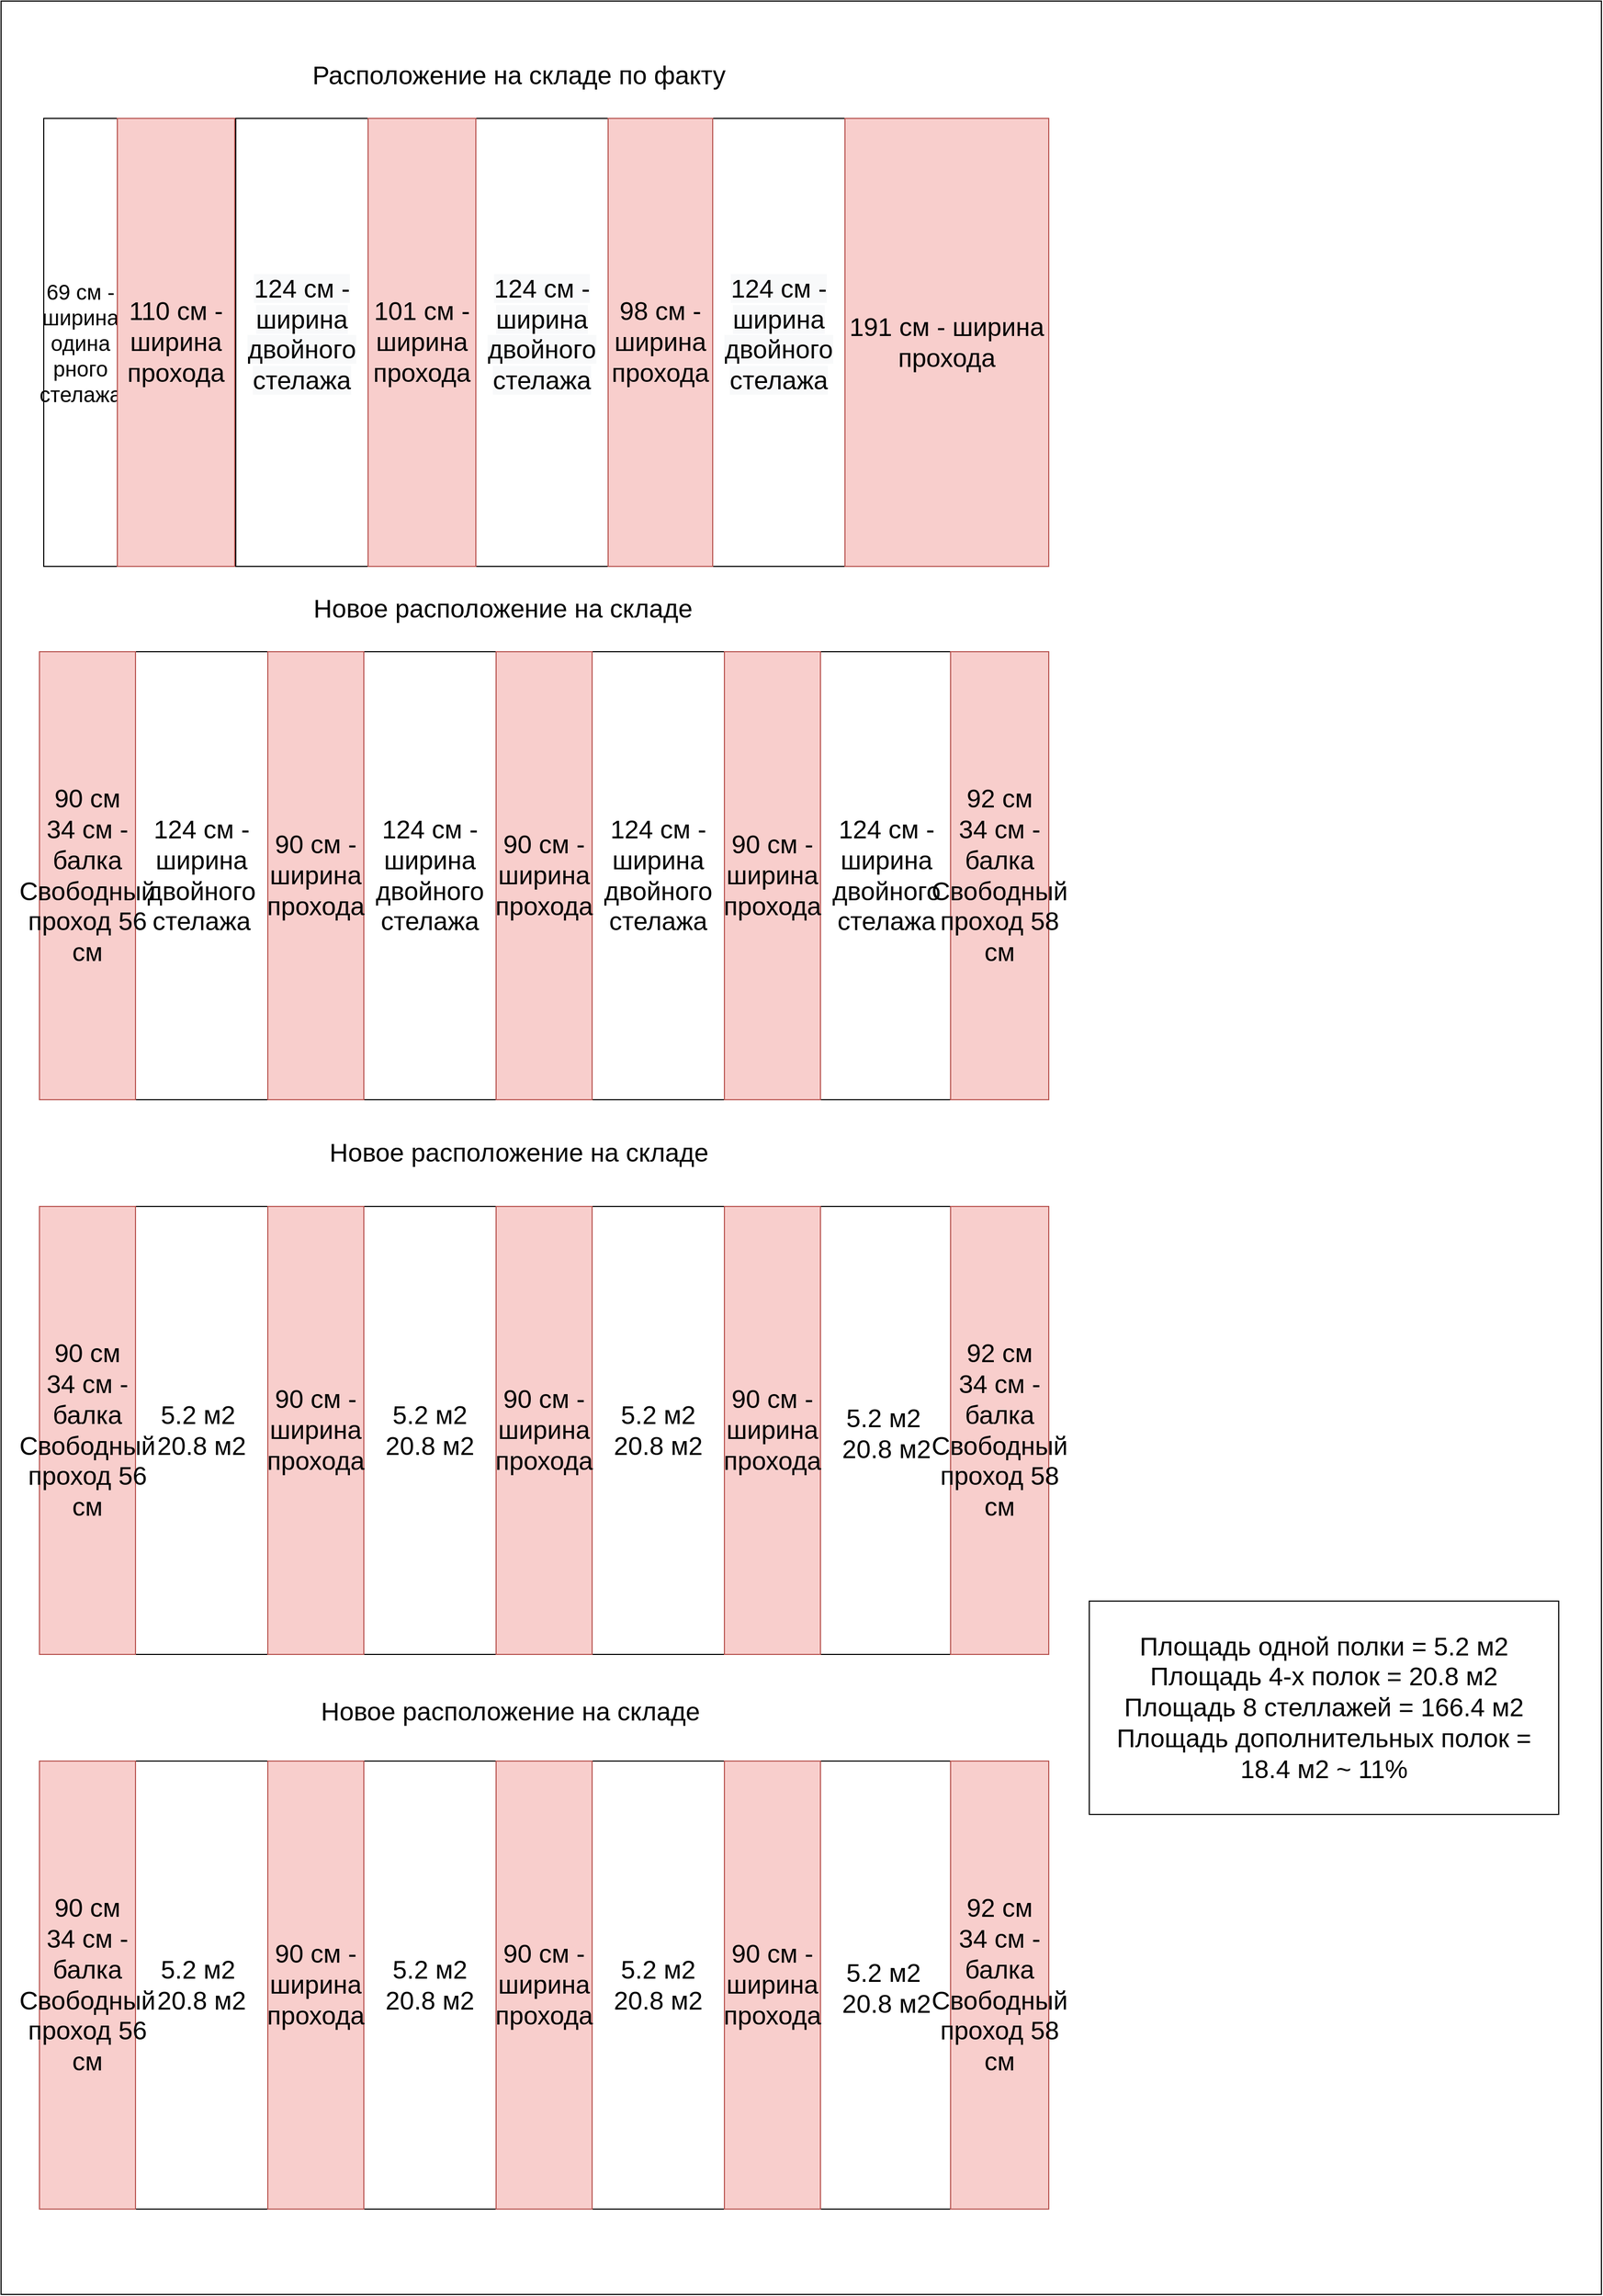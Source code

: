 <mxfile version="20.5.3" type="github"><diagram id="oj17Zb3cBKHnGsPfzYvH" name="Страница 1"><mxGraphModel dx="1730" dy="1112" grid="1" gridSize="10" guides="1" tooltips="1" connect="1" arrows="1" fold="1" page="1" pageScale="1" pageWidth="827" pageHeight="1169" math="0" shadow="0"><root><mxCell id="0"/><mxCell id="1" parent="0"/><mxCell id="hhnERBFyhIffWi50X_H1-59" value="" style="rounded=0;whiteSpace=wrap;html=1;fontSize=24;" vertex="1" parent="1"><mxGeometry x="180" y="170" width="1500" height="2150" as="geometry"/></mxCell><mxCell id="hhnERBFyhIffWi50X_H1-1" value="&lt;font style=&quot;font-size: 20px;&quot;&gt;69 см - ширина одина рного стелажа&lt;/font&gt;" style="rounded=0;whiteSpace=wrap;html=1;align=center;" vertex="1" parent="1"><mxGeometry x="220" y="280" width="69" height="420" as="geometry"/></mxCell><mxCell id="hhnERBFyhIffWi50X_H1-3" value="&#10;&lt;span style=&quot;color: rgb(0, 0, 0); font-family: Helvetica; font-size: 24px; font-style: normal; font-variant-ligatures: normal; font-variant-caps: normal; font-weight: 400; letter-spacing: normal; orphans: 2; text-align: center; text-indent: 0px; text-transform: none; widows: 2; word-spacing: 0px; -webkit-text-stroke-width: 0px; background-color: rgb(248, 249, 250); text-decoration-thickness: initial; text-decoration-style: initial; text-decoration-color: initial; float: none; display: inline !important;&quot;&gt;124 см - ширина двойного стелажа&lt;/span&gt;&#10;&#10;" style="rounded=0;whiteSpace=wrap;html=1;" vertex="1" parent="1"><mxGeometry x="400" y="280" width="124" height="420" as="geometry"/></mxCell><mxCell id="hhnERBFyhIffWi50X_H1-4" value="&#10;&lt;span style=&quot;color: rgb(0, 0, 0); font-family: Helvetica; font-size: 24px; font-style: normal; font-variant-ligatures: normal; font-variant-caps: normal; font-weight: 400; letter-spacing: normal; orphans: 2; text-align: center; text-indent: 0px; text-transform: none; widows: 2; word-spacing: 0px; -webkit-text-stroke-width: 0px; background-color: rgb(248, 249, 250); text-decoration-thickness: initial; text-decoration-style: initial; text-decoration-color: initial; float: none; display: inline !important;&quot;&gt;124 см - ширина двойного стелажа&lt;/span&gt;&#10;&#10;" style="rounded=0;whiteSpace=wrap;html=1;" vertex="1" parent="1"><mxGeometry x="625" y="280" width="124" height="420" as="geometry"/></mxCell><mxCell id="hhnERBFyhIffWi50X_H1-5" value="&#10;&lt;span style=&quot;color: rgb(0, 0, 0); font-family: Helvetica; font-size: 24px; font-style: normal; font-variant-ligatures: normal; font-variant-caps: normal; font-weight: 400; letter-spacing: normal; orphans: 2; text-align: center; text-indent: 0px; text-transform: none; widows: 2; word-spacing: 0px; -webkit-text-stroke-width: 0px; background-color: rgb(248, 249, 250); text-decoration-thickness: initial; text-decoration-style: initial; text-decoration-color: initial; float: none; display: inline !important;&quot;&gt;124 см - ширина двойного стелажа&lt;/span&gt;&#10;&#10;" style="rounded=0;whiteSpace=wrap;html=1;" vertex="1" parent="1"><mxGeometry x="847" y="280" width="124" height="420" as="geometry"/></mxCell><mxCell id="hhnERBFyhIffWi50X_H1-11" value="&lt;font style=&quot;font-size: 24px;&quot;&gt;110 см - ширина прохода&lt;/font&gt;" style="rounded=0;whiteSpace=wrap;html=1;fillColor=#f8cecc;strokeColor=#b85450;" vertex="1" parent="1"><mxGeometry x="289" y="280" width="110" height="420" as="geometry"/></mxCell><mxCell id="hhnERBFyhIffWi50X_H1-12" value="&lt;font style=&quot;font-size: 24px;&quot;&gt;101 см - ширина прохода&lt;/font&gt;" style="rounded=0;whiteSpace=wrap;html=1;fillColor=#f8cecc;strokeColor=#b85450;" vertex="1" parent="1"><mxGeometry x="524" y="280" width="101" height="420" as="geometry"/></mxCell><mxCell id="hhnERBFyhIffWi50X_H1-13" value="&lt;font style=&quot;font-size: 24px;&quot;&gt;98 см - ширина прохода&lt;/font&gt;" style="rounded=0;whiteSpace=wrap;html=1;fillColor=#f8cecc;strokeColor=#b85450;" vertex="1" parent="1"><mxGeometry x="749" y="280" width="98" height="420" as="geometry"/></mxCell><mxCell id="hhnERBFyhIffWi50X_H1-14" value="&lt;font style=&quot;font-size: 24px;&quot;&gt;191 см - ширина прохода&lt;/font&gt;" style="rounded=0;whiteSpace=wrap;html=1;fillColor=#f8cecc;strokeColor=#b85450;" vertex="1" parent="1"><mxGeometry x="971" y="280" width="191" height="420" as="geometry"/></mxCell><mxCell id="hhnERBFyhIffWi50X_H1-15" value="&lt;span style=&quot;font-size: 24px;&quot;&gt;124 см - ширина двойного стелажа&lt;/span&gt;" style="rounded=0;whiteSpace=wrap;html=1;" vertex="1" parent="1"><mxGeometry x="948" y="780" width="124" height="420" as="geometry"/></mxCell><mxCell id="hhnERBFyhIffWi50X_H1-16" value="&lt;font style=&quot;font-size: 24px;&quot;&gt;124 см - ширина двойного стелажа&lt;/font&gt;" style="rounded=0;whiteSpace=wrap;html=1;" vertex="1" parent="1"><mxGeometry x="306" y="780" width="124" height="420" as="geometry"/></mxCell><mxCell id="hhnERBFyhIffWi50X_H1-17" value="&lt;span style=&quot;font-size: 24px;&quot;&gt;124 см - ширина двойного стелажа&lt;/span&gt;" style="rounded=0;whiteSpace=wrap;html=1;" vertex="1" parent="1"><mxGeometry x="520" y="780" width="124" height="420" as="geometry"/></mxCell><mxCell id="hhnERBFyhIffWi50X_H1-18" value="&lt;span style=&quot;font-size: 24px;&quot;&gt;124 см - ширина двойного стелажа&lt;/span&gt;" style="rounded=0;whiteSpace=wrap;html=1;" vertex="1" parent="1"><mxGeometry x="734" y="780" width="124" height="420" as="geometry"/></mxCell><mxCell id="hhnERBFyhIffWi50X_H1-19" value="&lt;font style=&quot;font-size: 24px;&quot;&gt;90 см&lt;br&gt;34 см - балка&lt;br&gt;Свободный проход 56 см&lt;br&gt;&lt;/font&gt;" style="rounded=0;whiteSpace=wrap;html=1;fillColor=#f8cecc;strokeColor=#b85450;" vertex="1" parent="1"><mxGeometry x="216" y="780" width="90" height="420" as="geometry"/></mxCell><mxCell id="hhnERBFyhIffWi50X_H1-20" value="&lt;font style=&quot;font-size: 24px;&quot;&gt;90 см - ширина прохода&lt;/font&gt;" style="rounded=0;whiteSpace=wrap;html=1;fillColor=#f8cecc;strokeColor=#b85450;" vertex="1" parent="1"><mxGeometry x="430" y="780" width="90" height="420" as="geometry"/></mxCell><mxCell id="hhnERBFyhIffWi50X_H1-21" value="&lt;span style=&quot;font-size: 24px;&quot;&gt;90 см - ширина прохода&lt;/span&gt;" style="rounded=0;whiteSpace=wrap;html=1;fillColor=#f8cecc;strokeColor=#b85450;" vertex="1" parent="1"><mxGeometry x="644" y="780" width="90" height="420" as="geometry"/></mxCell><mxCell id="hhnERBFyhIffWi50X_H1-22" value="&lt;span style=&quot;font-size: 24px;&quot;&gt;90 см - ширина прохода&lt;/span&gt;" style="rounded=0;whiteSpace=wrap;html=1;fillColor=#f8cecc;strokeColor=#b85450;" vertex="1" parent="1"><mxGeometry x="858" y="780" width="90" height="420" as="geometry"/></mxCell><mxCell id="hhnERBFyhIffWi50X_H1-25" value="&lt;span style=&quot;font-size: 24px;&quot;&gt;92 см&lt;/span&gt;&lt;br style=&quot;font-size: 24px;&quot;&gt;&lt;span style=&quot;font-size: 24px;&quot;&gt;34 см - балка&lt;/span&gt;&lt;br style=&quot;font-size: 24px;&quot;&gt;&lt;span style=&quot;font-size: 24px;&quot;&gt;Свободный проход 58 см&lt;/span&gt;" style="rounded=0;whiteSpace=wrap;html=1;fillColor=#f8cecc;strokeColor=#b85450;" vertex="1" parent="1"><mxGeometry x="1070" y="780" width="92" height="420" as="geometry"/></mxCell><mxCell id="hhnERBFyhIffWi50X_H1-35" value="&lt;span style=&quot;font-size: 24px;&quot;&gt;5.2 м2&lt;sup&gt;&amp;nbsp;&lt;br&gt;&lt;/sup&gt;20.8 м2&lt;br&gt;&lt;/span&gt;" style="rounded=0;whiteSpace=wrap;html=1;" vertex="1" parent="1"><mxGeometry x="948" y="1820" width="124" height="420" as="geometry"/></mxCell><mxCell id="hhnERBFyhIffWi50X_H1-36" value="&lt;span style=&quot;font-size: 24px;&quot;&gt;5.2 м2&lt;/span&gt;&lt;span style=&quot;font-size: 24px;&quot;&gt;&amp;nbsp;&lt;/span&gt;&lt;br style=&quot;font-size: 24px;&quot;&gt;&lt;span style=&quot;font-size: 24px;&quot;&gt;20.8 м2&lt;/span&gt;" style="rounded=0;whiteSpace=wrap;html=1;" vertex="1" parent="1"><mxGeometry x="306" y="1820" width="124" height="420" as="geometry"/></mxCell><mxCell id="hhnERBFyhIffWi50X_H1-37" value="&lt;span style=&quot;font-size: 24px;&quot;&gt;5.2 м2&lt;/span&gt;&lt;br style=&quot;font-size: 24px;&quot;&gt;&lt;span style=&quot;font-size: 24px;&quot;&gt;20.8 м2&lt;/span&gt;" style="rounded=0;whiteSpace=wrap;html=1;" vertex="1" parent="1"><mxGeometry x="520" y="1820" width="124" height="420" as="geometry"/></mxCell><mxCell id="hhnERBFyhIffWi50X_H1-38" value="&lt;span style=&quot;font-size: 24px;&quot;&gt;5.2 м2&lt;br&gt;20.8 м2&lt;br&gt;&lt;/span&gt;" style="rounded=0;whiteSpace=wrap;html=1;" vertex="1" parent="1"><mxGeometry x="734" y="1820" width="124" height="420" as="geometry"/></mxCell><mxCell id="hhnERBFyhIffWi50X_H1-39" value="&lt;font style=&quot;font-size: 24px;&quot;&gt;90 см&lt;br&gt;34 см - балка&lt;br&gt;Свободный проход 56 см&lt;br&gt;&lt;/font&gt;" style="rounded=0;whiteSpace=wrap;html=1;fillColor=#f8cecc;strokeColor=#b85450;" vertex="1" parent="1"><mxGeometry x="216" y="1820" width="90" height="420" as="geometry"/></mxCell><mxCell id="hhnERBFyhIffWi50X_H1-40" value="&lt;font style=&quot;font-size: 24px;&quot;&gt;90 см - ширина прохода&lt;/font&gt;" style="rounded=0;whiteSpace=wrap;html=1;fillColor=#f8cecc;strokeColor=#b85450;" vertex="1" parent="1"><mxGeometry x="430" y="1820" width="90" height="420" as="geometry"/></mxCell><mxCell id="hhnERBFyhIffWi50X_H1-41" value="&lt;span style=&quot;font-size: 24px;&quot;&gt;90 см - ширина прохода&lt;/span&gt;" style="rounded=0;whiteSpace=wrap;html=1;fillColor=#f8cecc;strokeColor=#b85450;" vertex="1" parent="1"><mxGeometry x="644" y="1820" width="90" height="420" as="geometry"/></mxCell><mxCell id="hhnERBFyhIffWi50X_H1-42" value="&lt;span style=&quot;font-size: 24px;&quot;&gt;90 см - ширина прохода&lt;/span&gt;" style="rounded=0;whiteSpace=wrap;html=1;fillColor=#f8cecc;strokeColor=#b85450;" vertex="1" parent="1"><mxGeometry x="858" y="1820" width="90" height="420" as="geometry"/></mxCell><mxCell id="hhnERBFyhIffWi50X_H1-43" value="&lt;span style=&quot;font-size: 24px;&quot;&gt;92 см&lt;/span&gt;&lt;br style=&quot;font-size: 24px;&quot;&gt;&lt;span style=&quot;font-size: 24px;&quot;&gt;34 см - балка&lt;/span&gt;&lt;br style=&quot;font-size: 24px;&quot;&gt;&lt;span style=&quot;font-size: 24px;&quot;&gt;Свободный проход 58 см&lt;/span&gt;" style="rounded=0;whiteSpace=wrap;html=1;fillColor=#f8cecc;strokeColor=#b85450;" vertex="1" parent="1"><mxGeometry x="1070" y="1820" width="92" height="420" as="geometry"/></mxCell><mxCell id="hhnERBFyhIffWi50X_H1-44" value="&lt;span style=&quot;font-size: 24px;&quot;&gt;5.2 м2&lt;sup&gt;&amp;nbsp;&lt;br&gt;&lt;/sup&gt;20.8 м2&lt;br&gt;&lt;/span&gt;" style="rounded=0;whiteSpace=wrap;html=1;" vertex="1" parent="1"><mxGeometry x="948" y="1300" width="124" height="420" as="geometry"/></mxCell><mxCell id="hhnERBFyhIffWi50X_H1-45" value="&lt;span style=&quot;font-size: 24px;&quot;&gt;5.2 м2&lt;/span&gt;&lt;span style=&quot;font-size: 24px;&quot;&gt;&amp;nbsp;&lt;/span&gt;&lt;br style=&quot;font-size: 24px;&quot;&gt;&lt;span style=&quot;font-size: 24px;&quot;&gt;20.8 м2&lt;/span&gt;" style="rounded=0;whiteSpace=wrap;html=1;" vertex="1" parent="1"><mxGeometry x="306" y="1300" width="124" height="420" as="geometry"/></mxCell><mxCell id="hhnERBFyhIffWi50X_H1-46" value="&lt;span style=&quot;font-size: 24px;&quot;&gt;5.2 м2&lt;/span&gt;&lt;br style=&quot;font-size: 24px;&quot;&gt;&lt;span style=&quot;font-size: 24px;&quot;&gt;20.8 м2&lt;/span&gt;" style="rounded=0;whiteSpace=wrap;html=1;" vertex="1" parent="1"><mxGeometry x="520" y="1300" width="124" height="420" as="geometry"/></mxCell><mxCell id="hhnERBFyhIffWi50X_H1-47" value="&lt;span style=&quot;font-size: 24px;&quot;&gt;5.2 м2&lt;br&gt;20.8 м2&lt;br&gt;&lt;/span&gt;" style="rounded=0;whiteSpace=wrap;html=1;" vertex="1" parent="1"><mxGeometry x="734" y="1300" width="124" height="420" as="geometry"/></mxCell><mxCell id="hhnERBFyhIffWi50X_H1-48" value="&lt;font style=&quot;font-size: 24px;&quot;&gt;90 см&lt;br&gt;34 см - балка&lt;br&gt;Свободный проход 56 см&lt;br&gt;&lt;/font&gt;" style="rounded=0;whiteSpace=wrap;html=1;fillColor=#f8cecc;strokeColor=#b85450;" vertex="1" parent="1"><mxGeometry x="216" y="1300" width="90" height="420" as="geometry"/></mxCell><mxCell id="hhnERBFyhIffWi50X_H1-49" value="&lt;font style=&quot;font-size: 24px;&quot;&gt;90 см - ширина прохода&lt;/font&gt;" style="rounded=0;whiteSpace=wrap;html=1;fillColor=#f8cecc;strokeColor=#b85450;" vertex="1" parent="1"><mxGeometry x="430" y="1300" width="90" height="420" as="geometry"/></mxCell><mxCell id="hhnERBFyhIffWi50X_H1-50" value="&lt;span style=&quot;font-size: 24px;&quot;&gt;90 см - ширина прохода&lt;/span&gt;" style="rounded=0;whiteSpace=wrap;html=1;fillColor=#f8cecc;strokeColor=#b85450;" vertex="1" parent="1"><mxGeometry x="644" y="1300" width="90" height="420" as="geometry"/></mxCell><mxCell id="hhnERBFyhIffWi50X_H1-51" value="&lt;span style=&quot;font-size: 24px;&quot;&gt;90 см - ширина прохода&lt;/span&gt;" style="rounded=0;whiteSpace=wrap;html=1;fillColor=#f8cecc;strokeColor=#b85450;" vertex="1" parent="1"><mxGeometry x="858" y="1300" width="90" height="420" as="geometry"/></mxCell><mxCell id="hhnERBFyhIffWi50X_H1-52" value="&lt;span style=&quot;font-size: 24px;&quot;&gt;92 см&lt;/span&gt;&lt;br style=&quot;font-size: 24px;&quot;&gt;&lt;span style=&quot;font-size: 24px;&quot;&gt;34 см - балка&lt;/span&gt;&lt;br style=&quot;font-size: 24px;&quot;&gt;&lt;span style=&quot;font-size: 24px;&quot;&gt;Свободный проход 58 см&lt;/span&gt;" style="rounded=0;whiteSpace=wrap;html=1;fillColor=#f8cecc;strokeColor=#b85450;" vertex="1" parent="1"><mxGeometry x="1070" y="1300" width="92" height="420" as="geometry"/></mxCell><mxCell id="hhnERBFyhIffWi50X_H1-53" value="Площадь одной полки = 5.2 м2&lt;br&gt;Площадь 4-х полок = 20.8 м2&lt;br&gt;Площадь 8 стеллажей = 166.4 м2&lt;br&gt;Площадь дополнительных полок = 18.4 м2 ~ 11%" style="rounded=0;whiteSpace=wrap;html=1;fontSize=24;" vertex="1" parent="1"><mxGeometry x="1200" y="1670" width="440" height="200" as="geometry"/></mxCell><mxCell id="hhnERBFyhIffWi50X_H1-55" value="Расположение на складе по факту" style="text;html=1;align=center;verticalAlign=middle;resizable=0;points=[];autosize=1;strokeColor=none;fillColor=none;fontSize=24;" vertex="1" parent="1"><mxGeometry x="460" y="220" width="410" height="40" as="geometry"/></mxCell><mxCell id="hhnERBFyhIffWi50X_H1-56" value="Новое расположение на складе&lt;br&gt;" style="text;html=1;align=center;verticalAlign=middle;resizable=0;points=[];autosize=1;strokeColor=none;fillColor=none;fontSize=24;" vertex="1" parent="1"><mxGeometry x="460" y="720" width="380" height="40" as="geometry"/></mxCell><mxCell id="hhnERBFyhIffWi50X_H1-57" value="Новое расположение на складе&lt;br&gt;" style="text;html=1;align=center;verticalAlign=middle;resizable=0;points=[];autosize=1;strokeColor=none;fillColor=none;fontSize=24;" vertex="1" parent="1"><mxGeometry x="475" y="1230" width="380" height="40" as="geometry"/></mxCell><mxCell id="hhnERBFyhIffWi50X_H1-58" value="Новое расположение на складе&lt;br&gt;" style="text;html=1;align=center;verticalAlign=middle;resizable=0;points=[];autosize=1;strokeColor=none;fillColor=none;fontSize=24;" vertex="1" parent="1"><mxGeometry x="467" y="1754" width="380" height="40" as="geometry"/></mxCell></root></mxGraphModel></diagram></mxfile>